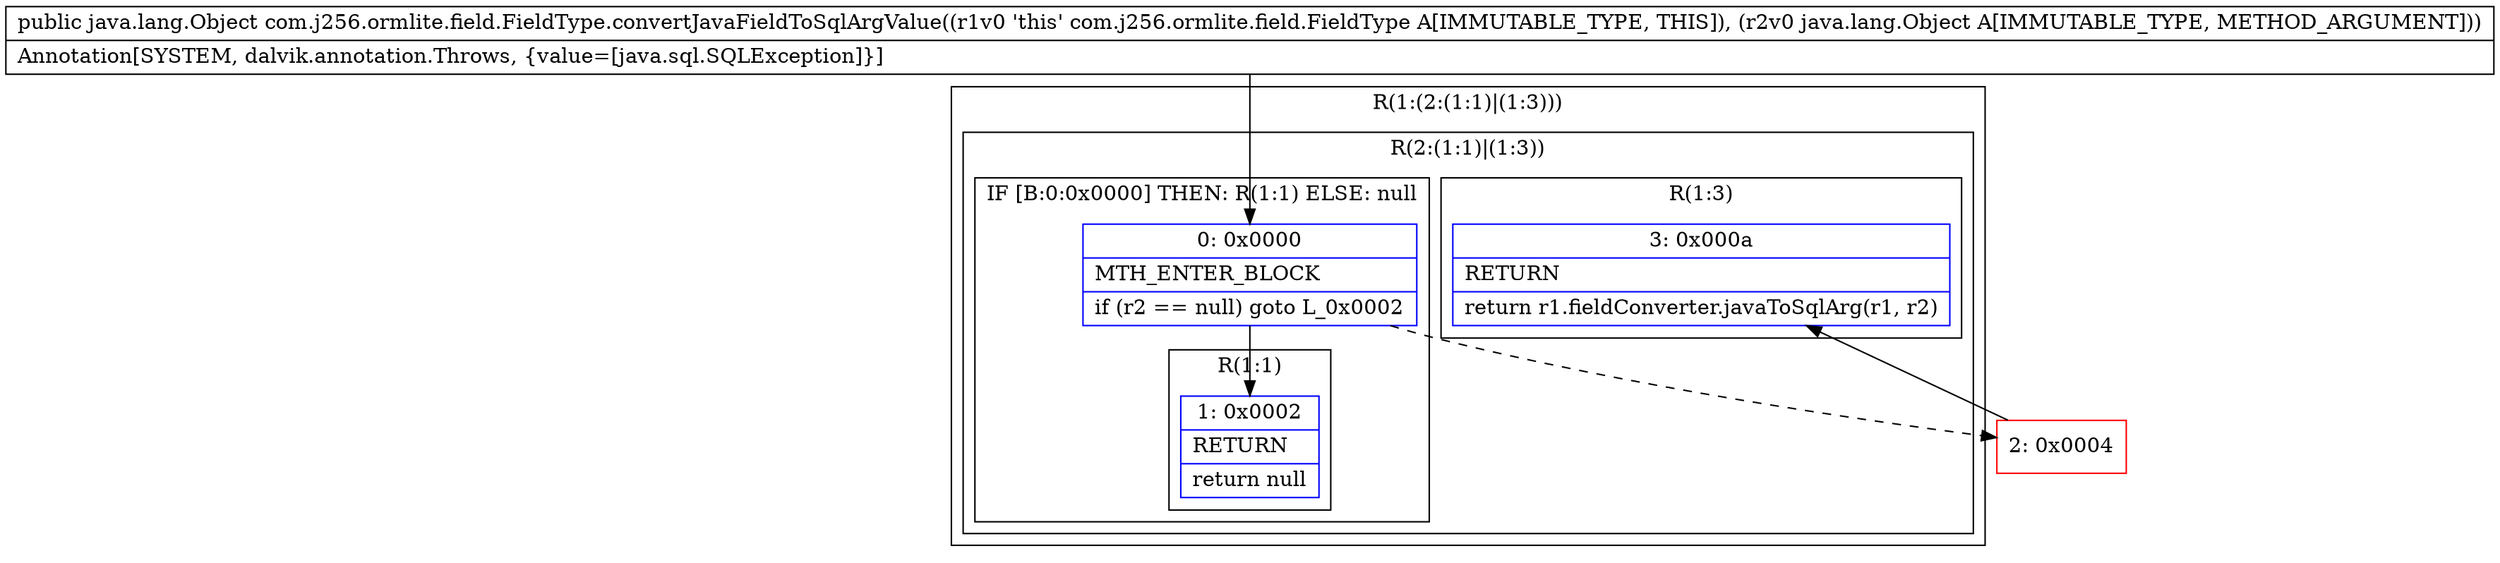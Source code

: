 digraph "CFG forcom.j256.ormlite.field.FieldType.convertJavaFieldToSqlArgValue(Ljava\/lang\/Object;)Ljava\/lang\/Object;" {
subgraph cluster_Region_505124802 {
label = "R(1:(2:(1:1)|(1:3)))";
node [shape=record,color=blue];
subgraph cluster_Region_649735518 {
label = "R(2:(1:1)|(1:3))";
node [shape=record,color=blue];
subgraph cluster_IfRegion_1472194479 {
label = "IF [B:0:0x0000] THEN: R(1:1) ELSE: null";
node [shape=record,color=blue];
Node_0 [shape=record,label="{0\:\ 0x0000|MTH_ENTER_BLOCK\l|if (r2 == null) goto L_0x0002\l}"];
subgraph cluster_Region_1995545377 {
label = "R(1:1)";
node [shape=record,color=blue];
Node_1 [shape=record,label="{1\:\ 0x0002|RETURN\l|return null\l}"];
}
}
subgraph cluster_Region_873904058 {
label = "R(1:3)";
node [shape=record,color=blue];
Node_3 [shape=record,label="{3\:\ 0x000a|RETURN\l|return r1.fieldConverter.javaToSqlArg(r1, r2)\l}"];
}
}
}
Node_2 [shape=record,color=red,label="{2\:\ 0x0004}"];
MethodNode[shape=record,label="{public java.lang.Object com.j256.ormlite.field.FieldType.convertJavaFieldToSqlArgValue((r1v0 'this' com.j256.ormlite.field.FieldType A[IMMUTABLE_TYPE, THIS]), (r2v0 java.lang.Object A[IMMUTABLE_TYPE, METHOD_ARGUMENT]))  | Annotation[SYSTEM, dalvik.annotation.Throws, \{value=[java.sql.SQLException]\}]\l}"];
MethodNode -> Node_0;
Node_0 -> Node_1;
Node_0 -> Node_2[style=dashed];
Node_2 -> Node_3;
}

